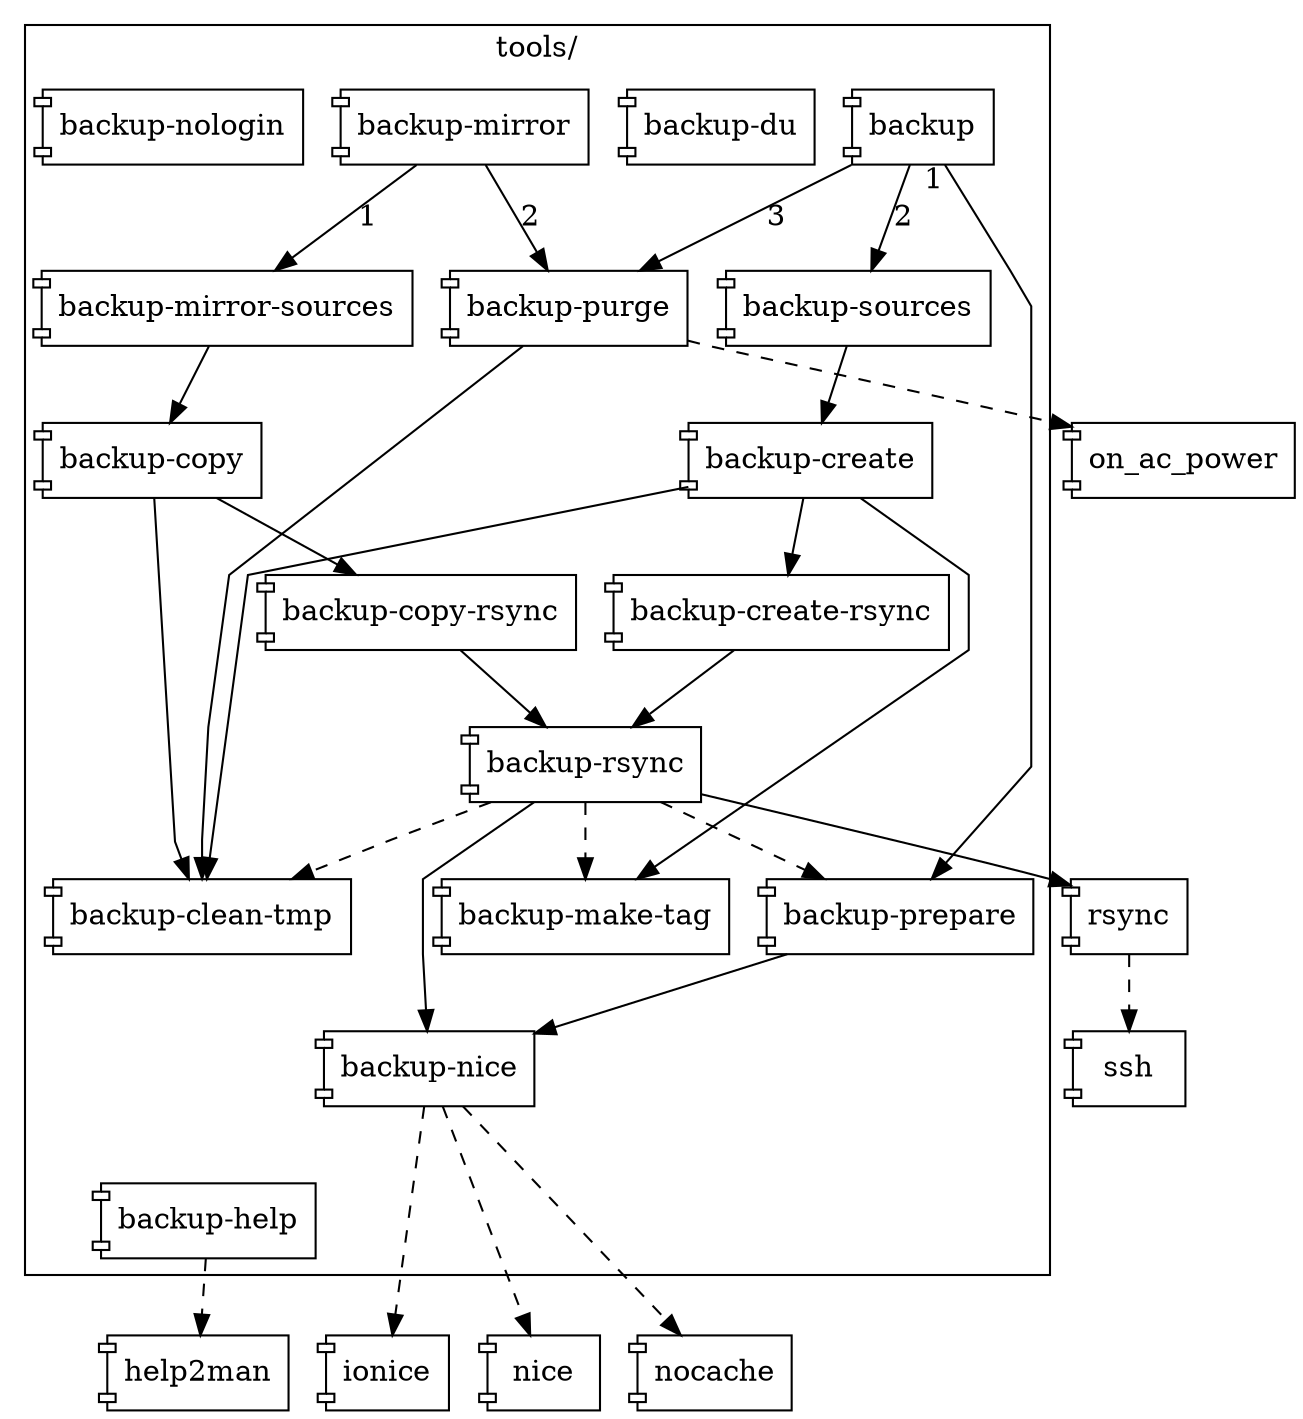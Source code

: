 digraph "rsync-backup" {
	graph	[ splines = polyline ]
	node	[ shape = component, target = "_parent" ]
	subgraph "cluster:tools" {
		graph	[ label = "tools/" ]
		node	[ URL = "../#\N" ]
		"backup"		-> "backup-prepare"		[ taillabel = 1 ]
		"backup"		-> "backup-sources"		[ label = 2 ]
		"backup"		-> "backup-purge"		[ label = 3 ]
		"backup-copy"		-> "backup-clean-tmp"
		"backup-copy"		-> "backup-copy-rsync"
		"backup-copy-rsync"	-> "backup-rsync"
		"backup-create"		-> "backup-clean-tmp"
		"backup-create"		-> "backup-create-rsync"
		"backup-create"		-> "backup-make-tag"
		"backup-create-rsync"	-> "backup-rsync"
		"backup-du"
		"backup-mirror"		-> "backup-mirror-sources"	[ label = 1 ]
		"backup-mirror"		-> "backup-purge"		[ label = 2 ]
		"backup-mirror-sources"	-> "backup-copy"
		"backup-nice"		-> "backup-help"		[ style = invis ]
		"backup-nologin"
		"backup-prepare"	-> "backup-nice"
		"backup-purge"		-> "backup-clean-tmp"
		"backup-rsync"		-> "backup-clean-tmp"		[ style = dashed ]
		"backup-rsync"		-> "backup-make-tag"		[ style = dashed ]
		"backup-rsync"		-> "backup-nice"		[ minlen = 2 ]
		"backup-rsync"		-> "backup-prepare"		[ style = dashed ]
		"backup-sources"	-> "backup-create"
	}
	"backup-help"	-> "help2man"		[ style = dashed ]
	"backup-nice"	-> "ionice"		[ minlen = 2, style = dashed ]
	"backup-nice"	-> "nice"		[ minlen = 2, style = dashed ]
	"backup-nice"	-> "nocache"		[ minlen = 2, style = dashed ]
	"backup-purge"	-> "on_ac_power"	[ style = dashed ]
	"backup-rsync"	-> "rsync"
	"rsync"		-> "ssh"		[ style = dashed ]
}
